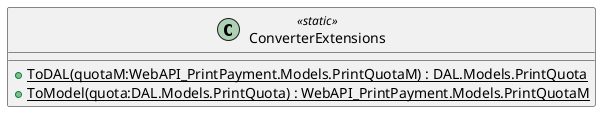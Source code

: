 @startuml
class ConverterExtensions <<static>> {
    + {static} ToDAL(quotaM:WebAPI_PrintPayment.Models.PrintQuotaM) : DAL.Models.PrintQuota
    + {static} ToModel(quota:DAL.Models.PrintQuota) : WebAPI_PrintPayment.Models.PrintQuotaM
}
@enduml
